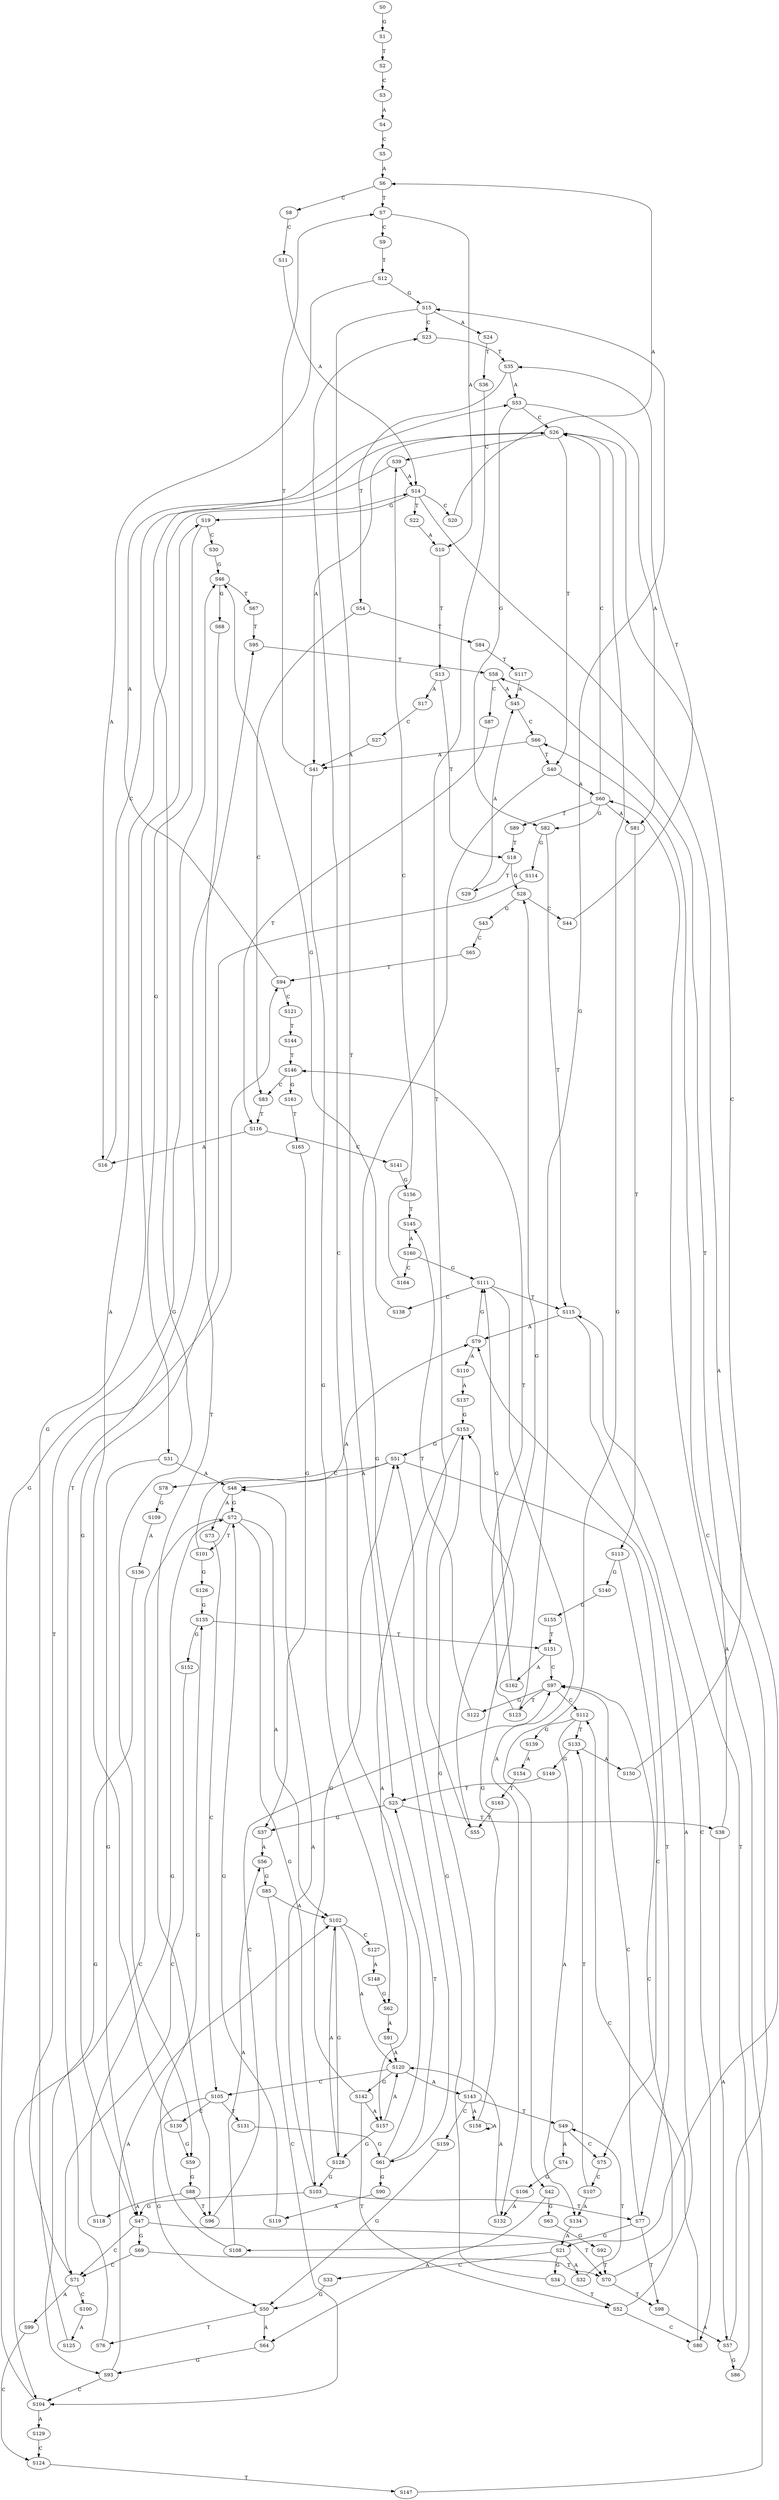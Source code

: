 strict digraph  {
	S0 -> S1 [ label = G ];
	S1 -> S2 [ label = T ];
	S2 -> S3 [ label = C ];
	S3 -> S4 [ label = A ];
	S4 -> S5 [ label = C ];
	S5 -> S6 [ label = A ];
	S6 -> S7 [ label = T ];
	S6 -> S8 [ label = C ];
	S7 -> S9 [ label = C ];
	S7 -> S10 [ label = A ];
	S8 -> S11 [ label = C ];
	S9 -> S12 [ label = T ];
	S10 -> S13 [ label = T ];
	S11 -> S14 [ label = A ];
	S12 -> S15 [ label = G ];
	S12 -> S16 [ label = A ];
	S13 -> S17 [ label = A ];
	S13 -> S18 [ label = T ];
	S14 -> S19 [ label = G ];
	S14 -> S20 [ label = C ];
	S14 -> S21 [ label = A ];
	S14 -> S22 [ label = T ];
	S15 -> S23 [ label = C ];
	S15 -> S24 [ label = A ];
	S15 -> S25 [ label = T ];
	S16 -> S26 [ label = C ];
	S17 -> S27 [ label = C ];
	S18 -> S28 [ label = G ];
	S18 -> S29 [ label = T ];
	S19 -> S30 [ label = C ];
	S19 -> S31 [ label = G ];
	S20 -> S6 [ label = A ];
	S21 -> S32 [ label = A ];
	S21 -> S33 [ label = C ];
	S21 -> S34 [ label = G ];
	S22 -> S10 [ label = A ];
	S23 -> S35 [ label = T ];
	S24 -> S36 [ label = T ];
	S25 -> S37 [ label = G ];
	S25 -> S38 [ label = T ];
	S26 -> S39 [ label = C ];
	S26 -> S40 [ label = T ];
	S26 -> S41 [ label = A ];
	S26 -> S42 [ label = G ];
	S27 -> S41 [ label = A ];
	S28 -> S43 [ label = G ];
	S28 -> S44 [ label = C ];
	S29 -> S45 [ label = A ];
	S30 -> S46 [ label = G ];
	S31 -> S47 [ label = G ];
	S31 -> S48 [ label = A ];
	S32 -> S49 [ label = T ];
	S33 -> S50 [ label = G ];
	S34 -> S51 [ label = G ];
	S34 -> S52 [ label = T ];
	S35 -> S53 [ label = A ];
	S35 -> S54 [ label = T ];
	S36 -> S55 [ label = T ];
	S37 -> S56 [ label = A ];
	S38 -> S57 [ label = A ];
	S38 -> S58 [ label = T ];
	S39 -> S14 [ label = A ];
	S39 -> S59 [ label = G ];
	S40 -> S60 [ label = A ];
	S40 -> S61 [ label = G ];
	S41 -> S62 [ label = G ];
	S41 -> S7 [ label = T ];
	S42 -> S63 [ label = G ];
	S42 -> S64 [ label = A ];
	S43 -> S65 [ label = C ];
	S44 -> S35 [ label = T ];
	S45 -> S66 [ label = C ];
	S46 -> S67 [ label = T ];
	S46 -> S68 [ label = G ];
	S47 -> S69 [ label = G ];
	S47 -> S70 [ label = T ];
	S47 -> S71 [ label = C ];
	S48 -> S72 [ label = G ];
	S48 -> S73 [ label = A ];
	S49 -> S74 [ label = A ];
	S49 -> S75 [ label = C ];
	S50 -> S64 [ label = A ];
	S50 -> S76 [ label = T ];
	S51 -> S48 [ label = A ];
	S51 -> S77 [ label = T ];
	S51 -> S78 [ label = C ];
	S52 -> S79 [ label = A ];
	S52 -> S80 [ label = C ];
	S53 -> S81 [ label = A ];
	S53 -> S82 [ label = G ];
	S53 -> S26 [ label = C ];
	S54 -> S83 [ label = C ];
	S54 -> S84 [ label = T ];
	S55 -> S28 [ label = G ];
	S56 -> S85 [ label = G ];
	S57 -> S66 [ label = C ];
	S57 -> S86 [ label = G ];
	S58 -> S45 [ label = A ];
	S58 -> S87 [ label = C ];
	S59 -> S88 [ label = G ];
	S60 -> S81 [ label = A ];
	S60 -> S82 [ label = G ];
	S60 -> S89 [ label = T ];
	S60 -> S26 [ label = C ];
	S61 -> S25 [ label = T ];
	S61 -> S23 [ label = C ];
	S61 -> S90 [ label = G ];
	S62 -> S91 [ label = A ];
	S63 -> S92 [ label = G ];
	S64 -> S93 [ label = G ];
	S65 -> S94 [ label = T ];
	S66 -> S41 [ label = A ];
	S66 -> S40 [ label = T ];
	S67 -> S95 [ label = T ];
	S68 -> S96 [ label = T ];
	S69 -> S70 [ label = T ];
	S69 -> S71 [ label = C ];
	S70 -> S97 [ label = C ];
	S70 -> S98 [ label = T ];
	S71 -> S99 [ label = A ];
	S71 -> S100 [ label = C ];
	S71 -> S94 [ label = T ];
	S72 -> S101 [ label = T ];
	S72 -> S102 [ label = A ];
	S72 -> S103 [ label = G ];
	S72 -> S104 [ label = C ];
	S73 -> S105 [ label = C ];
	S74 -> S106 [ label = G ];
	S75 -> S107 [ label = C ];
	S76 -> S95 [ label = T ];
	S77 -> S108 [ label = G ];
	S77 -> S98 [ label = T ];
	S77 -> S97 [ label = C ];
	S78 -> S109 [ label = G ];
	S79 -> S110 [ label = A ];
	S79 -> S111 [ label = G ];
	S80 -> S112 [ label = C ];
	S81 -> S113 [ label = T ];
	S82 -> S114 [ label = G ];
	S82 -> S115 [ label = T ];
	S83 -> S116 [ label = T ];
	S84 -> S117 [ label = T ];
	S85 -> S104 [ label = C ];
	S85 -> S102 [ label = A ];
	S86 -> S115 [ label = T ];
	S87 -> S116 [ label = T ];
	S88 -> S118 [ label = A ];
	S88 -> S96 [ label = T ];
	S89 -> S18 [ label = T ];
	S90 -> S119 [ label = A ];
	S91 -> S120 [ label = A ];
	S92 -> S70 [ label = T ];
	S93 -> S102 [ label = A ];
	S93 -> S104 [ label = C ];
	S94 -> S121 [ label = C ];
	S94 -> S53 [ label = A ];
	S95 -> S58 [ label = T ];
	S96 -> S97 [ label = C ];
	S97 -> S112 [ label = C ];
	S97 -> S122 [ label = G ];
	S97 -> S123 [ label = T ];
	S98 -> S57 [ label = A ];
	S99 -> S124 [ label = C ];
	S100 -> S125 [ label = A ];
	S101 -> S126 [ label = G ];
	S101 -> S79 [ label = A ];
	S102 -> S127 [ label = C ];
	S102 -> S120 [ label = A ];
	S102 -> S128 [ label = G ];
	S103 -> S48 [ label = A ];
	S103 -> S47 [ label = G ];
	S103 -> S77 [ label = T ];
	S104 -> S129 [ label = A ];
	S104 -> S46 [ label = G ];
	S105 -> S130 [ label = C ];
	S105 -> S50 [ label = G ];
	S105 -> S131 [ label = T ];
	S106 -> S132 [ label = A ];
	S107 -> S133 [ label = T ];
	S107 -> S134 [ label = A ];
	S108 -> S56 [ label = A ];
	S108 -> S135 [ label = G ];
	S109 -> S136 [ label = A ];
	S110 -> S137 [ label = A ];
	S111 -> S132 [ label = A ];
	S111 -> S115 [ label = T ];
	S111 -> S138 [ label = C ];
	S112 -> S139 [ label = G ];
	S112 -> S133 [ label = T ];
	S112 -> S134 [ label = A ];
	S113 -> S140 [ label = G ];
	S113 -> S75 [ label = C ];
	S114 -> S47 [ label = G ];
	S115 -> S79 [ label = A ];
	S115 -> S80 [ label = C ];
	S116 -> S141 [ label = C ];
	S116 -> S16 [ label = A ];
	S117 -> S45 [ label = A ];
	S118 -> S72 [ label = G ];
	S119 -> S72 [ label = G ];
	S120 -> S142 [ label = G ];
	S120 -> S143 [ label = A ];
	S120 -> S105 [ label = C ];
	S121 -> S144 [ label = T ];
	S122 -> S145 [ label = T ];
	S123 -> S15 [ label = G ];
	S123 -> S146 [ label = T ];
	S124 -> S147 [ label = T ];
	S125 -> S19 [ label = G ];
	S126 -> S135 [ label = G ];
	S127 -> S148 [ label = A ];
	S128 -> S102 [ label = A ];
	S128 -> S103 [ label = G ];
	S129 -> S124 [ label = C ];
	S130 -> S14 [ label = A ];
	S130 -> S59 [ label = G ];
	S131 -> S61 [ label = G ];
	S132 -> S120 [ label = A ];
	S133 -> S149 [ label = G ];
	S133 -> S150 [ label = A ];
	S134 -> S21 [ label = A ];
	S135 -> S151 [ label = T ];
	S135 -> S152 [ label = G ];
	S136 -> S93 [ label = G ];
	S137 -> S153 [ label = G ];
	S138 -> S46 [ label = G ];
	S139 -> S154 [ label = A ];
	S140 -> S155 [ label = G ];
	S141 -> S156 [ label = G ];
	S142 -> S51 [ label = G ];
	S142 -> S52 [ label = T ];
	S142 -> S157 [ label = A ];
	S143 -> S49 [ label = T ];
	S143 -> S158 [ label = A ];
	S143 -> S159 [ label = C ];
	S143 -> S153 [ label = G ];
	S144 -> S146 [ label = T ];
	S145 -> S160 [ label = A ];
	S146 -> S83 [ label = C ];
	S146 -> S161 [ label = G ];
	S147 -> S60 [ label = A ];
	S148 -> S62 [ label = G ];
	S149 -> S25 [ label = T ];
	S150 -> S26 [ label = C ];
	S151 -> S97 [ label = C ];
	S151 -> S162 [ label = A ];
	S152 -> S71 [ label = C ];
	S153 -> S51 [ label = G ];
	S153 -> S157 [ label = A ];
	S154 -> S163 [ label = T ];
	S155 -> S151 [ label = T ];
	S156 -> S145 [ label = T ];
	S157 -> S120 [ label = A ];
	S157 -> S128 [ label = G ];
	S158 -> S153 [ label = G ];
	S158 -> S158 [ label = A ];
	S159 -> S50 [ label = G ];
	S160 -> S111 [ label = G ];
	S160 -> S164 [ label = C ];
	S161 -> S165 [ label = T ];
	S162 -> S111 [ label = G ];
	S163 -> S55 [ label = T ];
	S164 -> S39 [ label = C ];
	S165 -> S37 [ label = G ];
}
